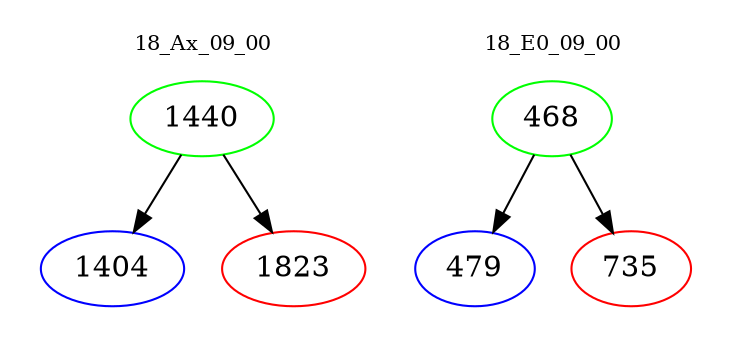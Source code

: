 digraph{
subgraph cluster_0 {
color = white
label = "18_Ax_09_00";
fontsize=10;
T0_1440 [label="1440", color="green"]
T0_1440 -> T0_1404 [color="black"]
T0_1404 [label="1404", color="blue"]
T0_1440 -> T0_1823 [color="black"]
T0_1823 [label="1823", color="red"]
}
subgraph cluster_1 {
color = white
label = "18_E0_09_00";
fontsize=10;
T1_468 [label="468", color="green"]
T1_468 -> T1_479 [color="black"]
T1_479 [label="479", color="blue"]
T1_468 -> T1_735 [color="black"]
T1_735 [label="735", color="red"]
}
}
